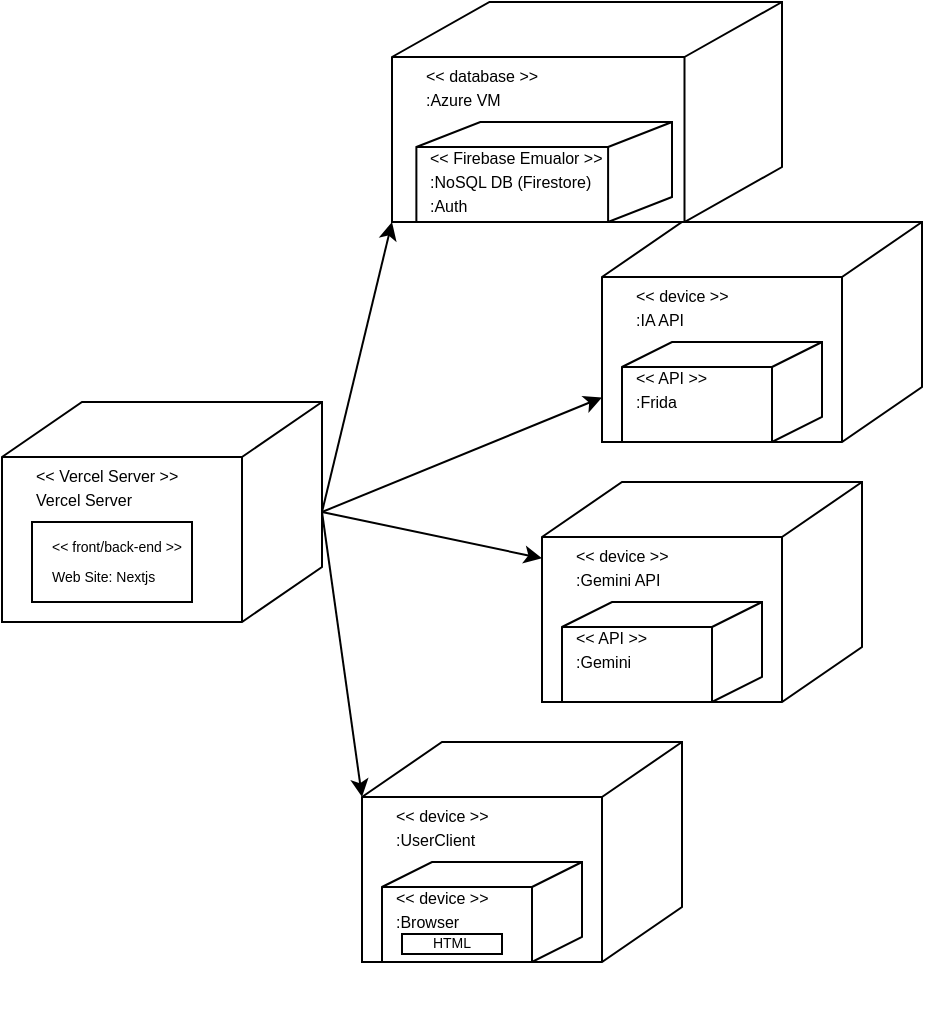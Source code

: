 <mxfile version="26.2.14">
  <diagram name="Page-1" id="0SS3zf6m1jzSWQKbpXdB">
    <mxGraphModel dx="1042" dy="608" grid="1" gridSize="10" guides="1" tooltips="1" connect="1" arrows="1" fold="1" page="1" pageScale="1" pageWidth="850" pageHeight="1100" math="0" shadow="0">
      <root>
        <mxCell id="0" />
        <mxCell id="1" parent="0" />
        <mxCell id="7tsyf0UTf00b5kSWK2DZ-9" value="" style="group" vertex="1" connectable="0" parent="1">
          <mxGeometry x="70" y="20" width="460" height="510" as="geometry" />
        </mxCell>
        <mxCell id="_6aESEJj8ueH60gg6m87-15" value="" style="group" parent="7tsyf0UTf00b5kSWK2DZ-9" vertex="1" connectable="0">
          <mxGeometry x="180" y="370" width="160" height="140" as="geometry" />
        </mxCell>
        <mxCell id="_6aESEJj8ueH60gg6m87-13" value="&lt;div style=&quot;line-height: 100%;&quot;&gt;&lt;font style=&quot;font-size: 8px; line-height: 100%;&quot;&gt;&amp;lt;&amp;lt; device &amp;gt;&amp;gt;&lt;/font&gt;&lt;div&gt;&lt;font style=&quot;font-size: 8px; line-height: 100%;&quot;&gt;:UserClient&lt;/font&gt;&lt;/div&gt;&lt;/div&gt;" style="html=1;outlineConnect=0;whiteSpace=wrap;fillColor=#FFFFFF;shape=mxgraph.archimate3.node;align=left;verticalAlign=top;spacingTop=23;spacing=2;spacingLeft=15;" parent="_6aESEJj8ueH60gg6m87-15" vertex="1">
          <mxGeometry width="160" height="110" as="geometry" />
        </mxCell>
        <mxCell id="_6aESEJj8ueH60gg6m87-14" value="&lt;div style=&quot;line-height: 100%;&quot;&gt;&lt;font style=&quot;font-size: 8px; line-height: 100%;&quot;&gt;&amp;lt;&amp;lt; device &amp;gt;&amp;gt;&lt;/font&gt;&lt;div&gt;&lt;font style=&quot;font-size: 8px; line-height: 100%;&quot;&gt;:Browser&lt;/font&gt;&lt;/div&gt;&lt;/div&gt;" style="html=1;outlineConnect=0;whiteSpace=wrap;fillColor=#FFFFFF;shape=mxgraph.archimate3.node;align=left;verticalAlign=top;spacingTop=4;spacing=2;spacingLeft=5;" parent="_6aESEJj8ueH60gg6m87-15" vertex="1">
          <mxGeometry x="10" y="60" width="100" height="50" as="geometry" />
        </mxCell>
        <mxCell id="_6aESEJj8ueH60gg6m87-37" value="&lt;font style=&quot;font-size: 7px;&quot;&gt;HTML&lt;/font&gt;" style="html=1;dashed=0;whiteSpace=wrap;align=center;verticalAlign=middle;spacingBottom=5;" parent="_6aESEJj8ueH60gg6m87-15" vertex="1">
          <mxGeometry x="20" y="96" width="50" height="10" as="geometry" />
        </mxCell>
        <mxCell id="_6aESEJj8ueH60gg6m87-16" value="" style="group" parent="7tsyf0UTf00b5kSWK2DZ-9" vertex="1" connectable="0">
          <mxGeometry x="195" width="195" height="110" as="geometry" />
        </mxCell>
        <mxCell id="_6aESEJj8ueH60gg6m87-17" value="&lt;div style=&quot;line-height: 100%;&quot;&gt;&lt;font style=&quot;font-size: 8px; line-height: 100%;&quot;&gt;&amp;lt;&amp;lt; database &amp;gt;&amp;gt;&lt;/font&gt;&lt;div&gt;&lt;font style=&quot;font-size: 8px; line-height: 100%;&quot;&gt;:Azure VM&lt;/font&gt;&lt;/div&gt;&lt;/div&gt;" style="html=1;outlineConnect=0;whiteSpace=wrap;fillColor=#FFFFFF;shape=mxgraph.archimate3.node;align=left;verticalAlign=top;spacingTop=23;spacing=2;spacingLeft=15;" parent="_6aESEJj8ueH60gg6m87-16" vertex="1">
          <mxGeometry width="195" height="110" as="geometry" />
        </mxCell>
        <mxCell id="_6aESEJj8ueH60gg6m87-18" value="&lt;div style=&quot;line-height: 100%;&quot;&gt;&lt;font style=&quot;font-size: 8px; line-height: 100%;&quot;&gt;&amp;lt;&amp;lt; Firebase Emualor &amp;gt;&amp;gt;&lt;/font&gt;&lt;div&gt;&lt;font style=&quot;font-size: 8px; line-height: 100%;&quot;&gt;:NoSQL DB (Firestore)&lt;/font&gt;&lt;/div&gt;&lt;div&gt;&lt;font style=&quot;font-size: 8px; line-height: 100%;&quot;&gt;:Auth&lt;/font&gt;&lt;/div&gt;&lt;/div&gt;" style="html=1;outlineConnect=0;whiteSpace=wrap;fillColor=#FFFFFF;shape=mxgraph.archimate3.node;align=left;verticalAlign=top;spacingTop=4;spacing=2;spacingLeft=5;" parent="_6aESEJj8ueH60gg6m87-16" vertex="1">
          <mxGeometry x="12.19" y="60" width="127.81" height="50" as="geometry" />
        </mxCell>
        <mxCell id="_6aESEJj8ueH60gg6m87-19" value="" style="group" parent="7tsyf0UTf00b5kSWK2DZ-9" vertex="1" connectable="0">
          <mxGeometry x="300" y="110" width="160" height="110" as="geometry" />
        </mxCell>
        <mxCell id="_6aESEJj8ueH60gg6m87-20" value="&lt;div style=&quot;line-height: 100%;&quot;&gt;&lt;font style=&quot;font-size: 8px; line-height: 100%;&quot;&gt;&amp;lt;&amp;lt; device &amp;gt;&amp;gt;&lt;/font&gt;&lt;div&gt;&lt;font style=&quot;font-size: 8px; line-height: 100%;&quot;&gt;:IA API&lt;/font&gt;&lt;/div&gt;&lt;/div&gt;" style="html=1;outlineConnect=0;whiteSpace=wrap;fillColor=#FFFFFF;shape=mxgraph.archimate3.node;align=left;verticalAlign=top;spacingTop=23;spacing=2;spacingLeft=15;" parent="_6aESEJj8ueH60gg6m87-19" vertex="1">
          <mxGeometry width="160" height="110" as="geometry" />
        </mxCell>
        <mxCell id="_6aESEJj8ueH60gg6m87-36" value="&lt;div style=&quot;line-height: 100%;&quot;&gt;&lt;font style=&quot;font-size: 8px; line-height: 100%;&quot;&gt;&amp;lt;&amp;lt; API &amp;gt;&amp;gt;&lt;/font&gt;&lt;div&gt;&lt;font style=&quot;font-size: 8px; line-height: 100%;&quot;&gt;:Frida&lt;/font&gt;&lt;/div&gt;&lt;/div&gt;" style="html=1;outlineConnect=0;whiteSpace=wrap;fillColor=#FFFFFF;shape=mxgraph.archimate3.node;align=left;verticalAlign=top;spacingTop=4;spacing=2;spacingLeft=5;" parent="_6aESEJj8ueH60gg6m87-19" vertex="1">
          <mxGeometry x="10" y="60" width="100" height="50" as="geometry" />
        </mxCell>
        <mxCell id="_6aESEJj8ueH60gg6m87-28" value="" style="group" parent="7tsyf0UTf00b5kSWK2DZ-9" vertex="1" connectable="0">
          <mxGeometry y="200" width="160" height="110" as="geometry" />
        </mxCell>
        <mxCell id="_6aESEJj8ueH60gg6m87-29" value="&lt;div style=&quot;line-height: 100%;&quot;&gt;&lt;font style=&quot;font-size: 8px; line-height: 100%;&quot;&gt;&amp;lt;&amp;lt; Vercel Server &amp;gt;&amp;gt;&lt;br&gt;Vercel Server&lt;/font&gt;&lt;/div&gt;" style="html=1;outlineConnect=0;whiteSpace=wrap;fillColor=#FFFFFF;shape=mxgraph.archimate3.node;align=left;verticalAlign=top;spacingTop=23;spacing=2;spacingLeft=15;" parent="_6aESEJj8ueH60gg6m87-28" vertex="1">
          <mxGeometry width="160" height="110" as="geometry" />
        </mxCell>
        <mxCell id="_6aESEJj8ueH60gg6m87-30" value="&lt;font style=&quot;font-size: 7px;&quot;&gt;&amp;lt;&amp;lt; front/back-end &amp;gt;&amp;gt;&lt;/font&gt;&lt;div&gt;&lt;span style=&quot;font-size: 7px;&quot;&gt;Web Site: Nextjs&lt;/span&gt;&lt;/div&gt;" style="html=1;dashed=0;whiteSpace=wrap;spacingLeft=8;align=left;spacingTop=-4;" parent="_6aESEJj8ueH60gg6m87-28" vertex="1">
          <mxGeometry x="15" y="60" width="80" height="40" as="geometry" />
        </mxCell>
        <mxCell id="_6aESEJj8ueH60gg6m87-32" style="edgeStyle=none;rounded=0;orthogonalLoop=1;jettySize=auto;html=1;exitX=1;exitY=0.5;exitDx=0;exitDy=0;exitPerimeter=0;entryX=0;entryY=1;entryDx=0;entryDy=0;entryPerimeter=0;" parent="7tsyf0UTf00b5kSWK2DZ-9" source="_6aESEJj8ueH60gg6m87-29" target="_6aESEJj8ueH60gg6m87-17" edge="1">
          <mxGeometry relative="1" as="geometry" />
        </mxCell>
        <mxCell id="_6aESEJj8ueH60gg6m87-33" style="edgeStyle=none;rounded=0;orthogonalLoop=1;jettySize=auto;html=1;exitX=1;exitY=0.5;exitDx=0;exitDy=0;exitPerimeter=0;" parent="7tsyf0UTf00b5kSWK2DZ-9" source="_6aESEJj8ueH60gg6m87-29" target="_6aESEJj8ueH60gg6m87-20" edge="1">
          <mxGeometry relative="1" as="geometry" />
        </mxCell>
        <mxCell id="_6aESEJj8ueH60gg6m87-34" style="edgeStyle=none;rounded=0;orthogonalLoop=1;jettySize=auto;html=1;exitX=1;exitY=0.5;exitDx=0;exitDy=0;exitPerimeter=0;entryX=0;entryY=0.25;entryDx=0;entryDy=0;entryPerimeter=0;" parent="7tsyf0UTf00b5kSWK2DZ-9" source="_6aESEJj8ueH60gg6m87-29" target="_6aESEJj8ueH60gg6m87-13" edge="1">
          <mxGeometry relative="1" as="geometry" />
        </mxCell>
        <mxCell id="7tsyf0UTf00b5kSWK2DZ-5" value="" style="group" vertex="1" connectable="0" parent="7tsyf0UTf00b5kSWK2DZ-9">
          <mxGeometry x="270" y="240" width="160" height="110" as="geometry" />
        </mxCell>
        <mxCell id="7tsyf0UTf00b5kSWK2DZ-6" value="&lt;div style=&quot;line-height: 100%;&quot;&gt;&lt;font style=&quot;font-size: 8px; line-height: 100%;&quot;&gt;&amp;lt;&amp;lt; device &amp;gt;&amp;gt;&lt;/font&gt;&lt;div&gt;&lt;font style=&quot;font-size: 8px; line-height: 100%;&quot;&gt;:Gemini API&lt;/font&gt;&lt;/div&gt;&lt;/div&gt;" style="html=1;outlineConnect=0;whiteSpace=wrap;fillColor=#FFFFFF;shape=mxgraph.archimate3.node;align=left;verticalAlign=top;spacingTop=23;spacing=2;spacingLeft=15;" vertex="1" parent="7tsyf0UTf00b5kSWK2DZ-5">
          <mxGeometry width="160" height="110" as="geometry" />
        </mxCell>
        <mxCell id="7tsyf0UTf00b5kSWK2DZ-7" value="&lt;div style=&quot;line-height: 100%;&quot;&gt;&lt;font style=&quot;font-size: 8px; line-height: 100%;&quot;&gt;&amp;lt;&amp;lt; API &amp;gt;&amp;gt;&lt;/font&gt;&lt;div&gt;&lt;font style=&quot;font-size: 8px; line-height: 100%;&quot;&gt;:Gemini&lt;/font&gt;&lt;/div&gt;&lt;/div&gt;" style="html=1;outlineConnect=0;whiteSpace=wrap;fillColor=#FFFFFF;shape=mxgraph.archimate3.node;align=left;verticalAlign=top;spacingTop=4;spacing=2;spacingLeft=5;" vertex="1" parent="7tsyf0UTf00b5kSWK2DZ-5">
          <mxGeometry x="10" y="60" width="100" height="50" as="geometry" />
        </mxCell>
        <mxCell id="7tsyf0UTf00b5kSWK2DZ-8" style="rounded=0;orthogonalLoop=1;jettySize=auto;html=1;exitX=1;exitY=0.5;exitDx=0;exitDy=0;exitPerimeter=0;" edge="1" parent="7tsyf0UTf00b5kSWK2DZ-9" source="_6aESEJj8ueH60gg6m87-29" target="7tsyf0UTf00b5kSWK2DZ-6">
          <mxGeometry relative="1" as="geometry" />
        </mxCell>
      </root>
    </mxGraphModel>
  </diagram>
</mxfile>
